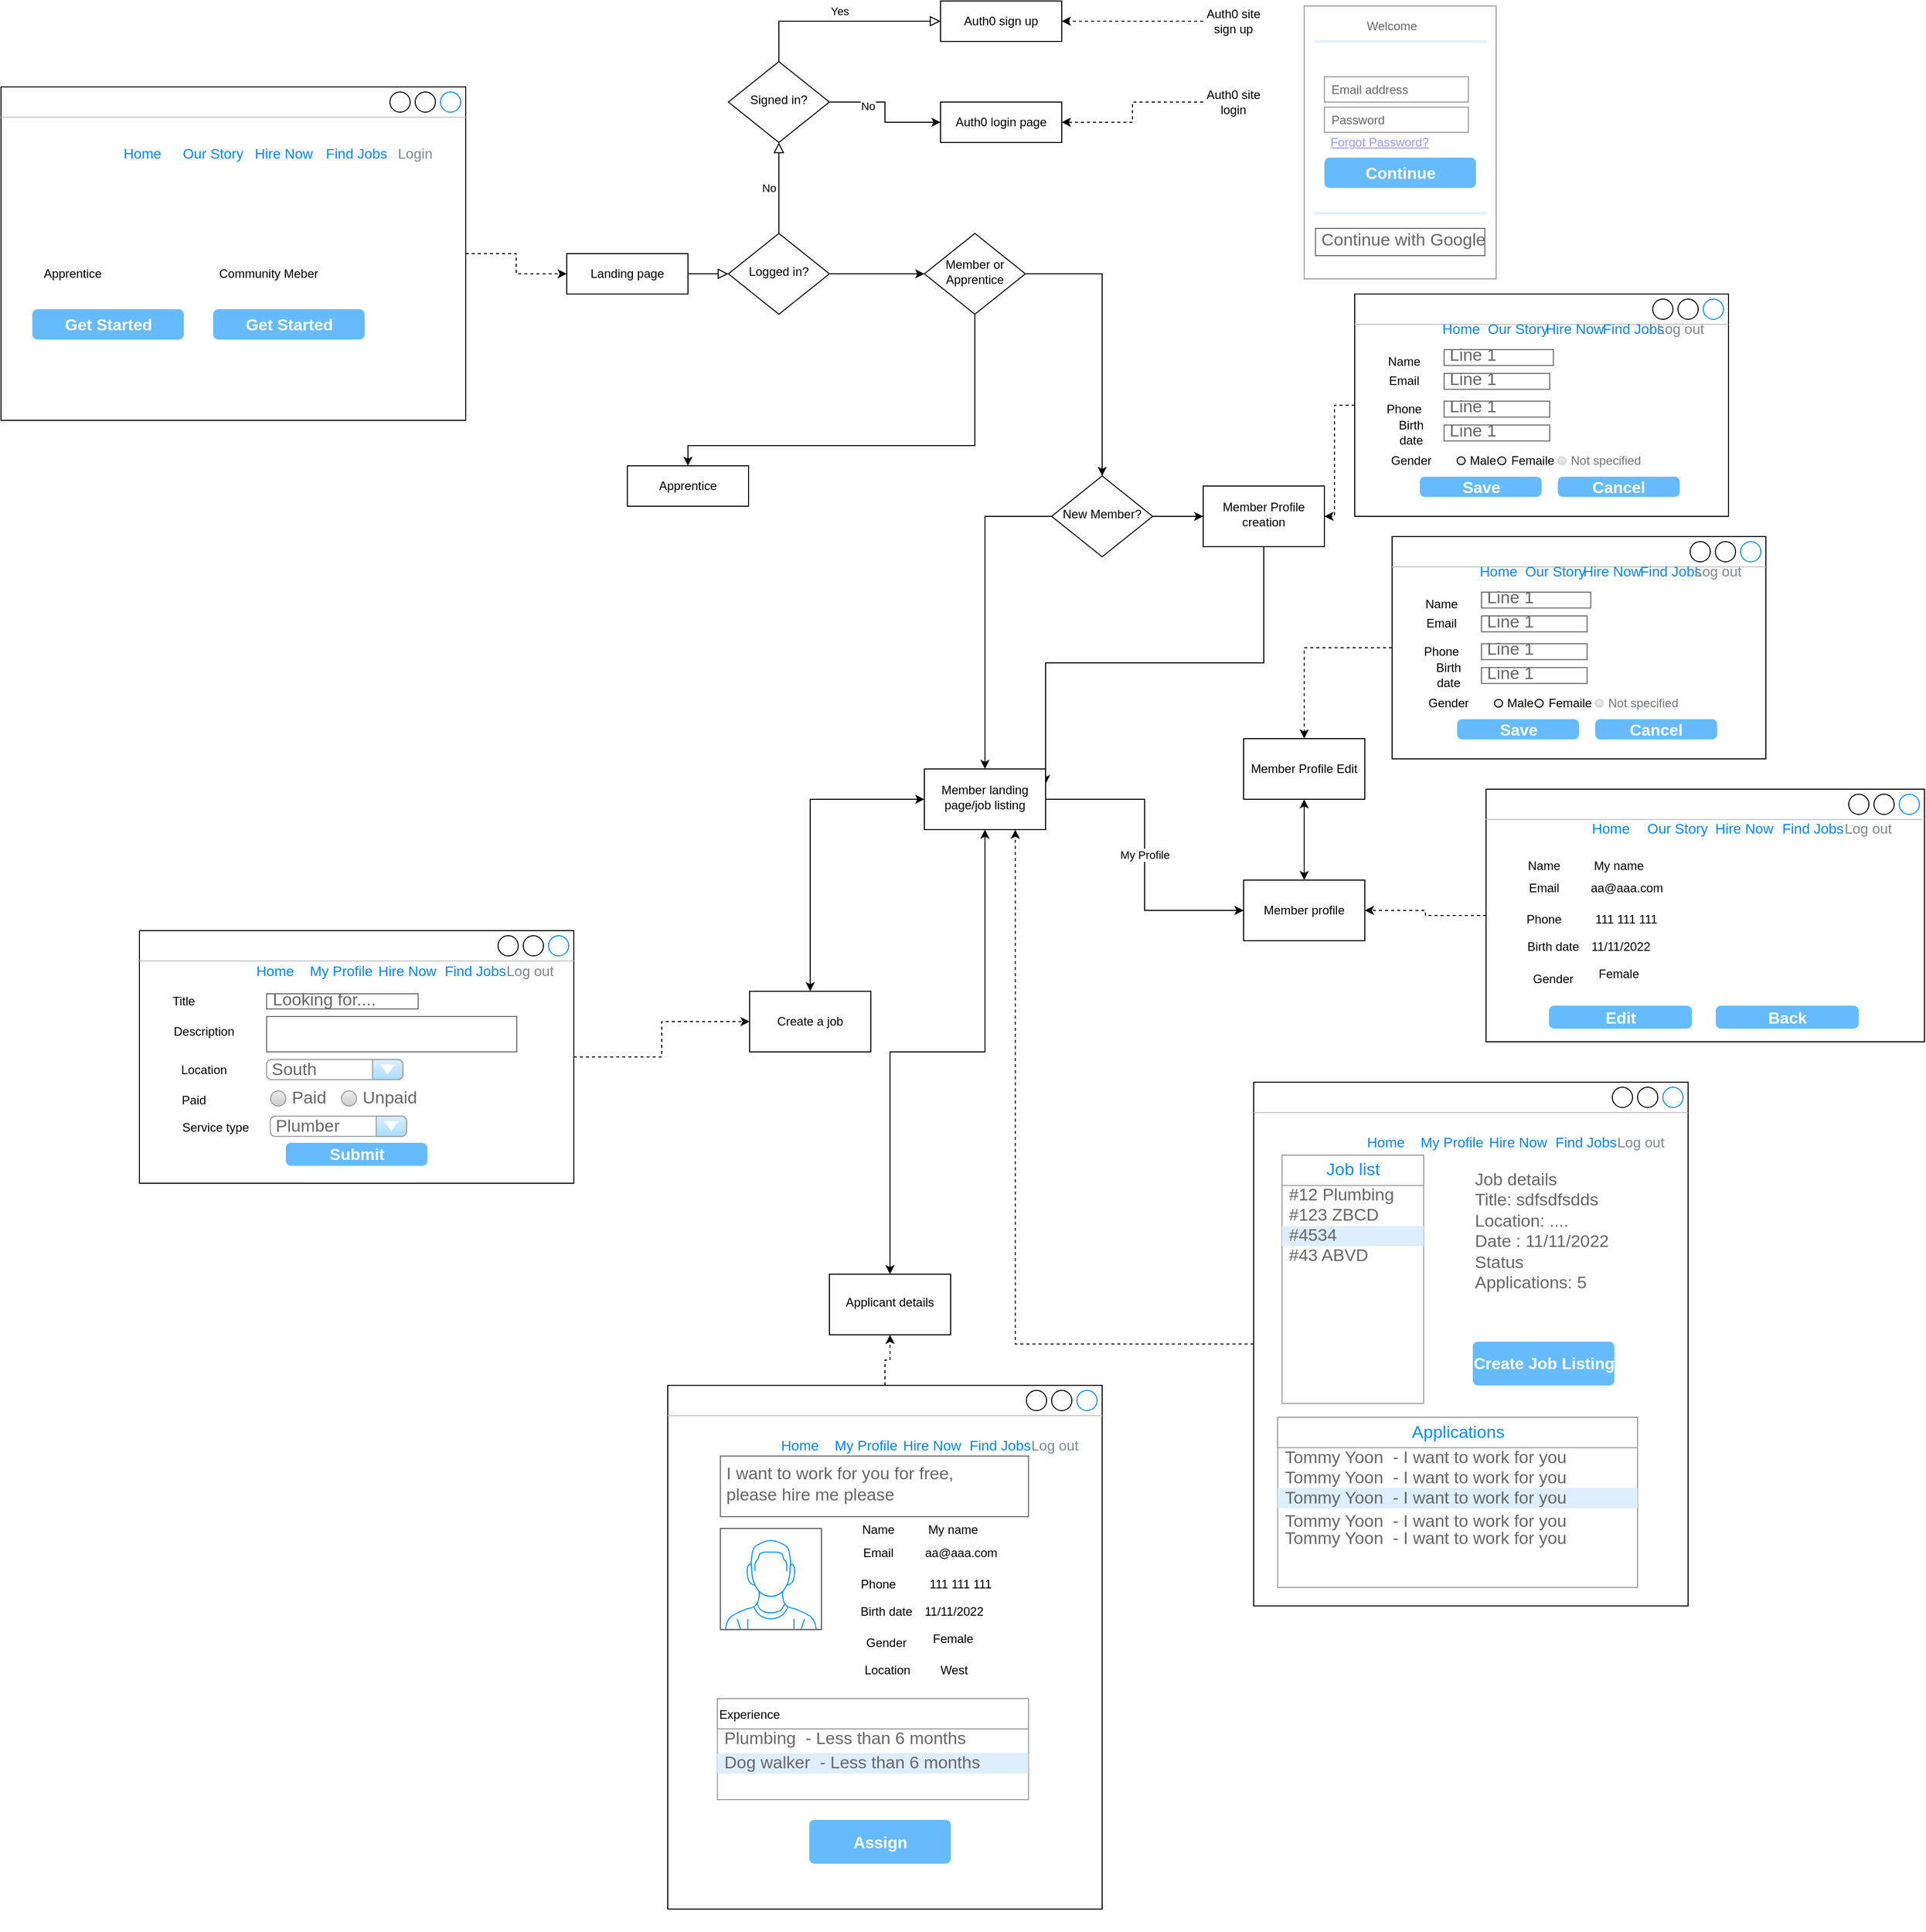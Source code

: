 <mxfile version="15.9.1" type="github">
  <diagram id="C5RBs43oDa-KdzZeNtuy" name="Page-1">
    <mxGraphModel dx="3711" dy="1524" grid="1" gridSize="10" guides="1" tooltips="1" connect="1" arrows="1" fold="1" page="1" pageScale="1" pageWidth="827" pageHeight="1169" math="0" shadow="0">
      <root>
        <mxCell id="WIyWlLk6GJQsqaUBKTNV-0" />
        <mxCell id="WIyWlLk6GJQsqaUBKTNV-1" parent="WIyWlLk6GJQsqaUBKTNV-0" />
        <mxCell id="WIyWlLk6GJQsqaUBKTNV-2" value="" style="rounded=0;html=1;jettySize=auto;orthogonalLoop=1;fontSize=11;endArrow=block;endFill=0;endSize=8;strokeWidth=1;shadow=0;labelBackgroundColor=none;edgeStyle=orthogonalEdgeStyle;" parent="WIyWlLk6GJQsqaUBKTNV-1" source="WIyWlLk6GJQsqaUBKTNV-3" target="WIyWlLk6GJQsqaUBKTNV-6" edge="1">
          <mxGeometry relative="1" as="geometry" />
        </mxCell>
        <mxCell id="WIyWlLk6GJQsqaUBKTNV-3" value="Landing page" style="rounded=0;whiteSpace=wrap;html=1;fontSize=12;glass=0;strokeWidth=1;shadow=0;" parent="WIyWlLk6GJQsqaUBKTNV-1" vertex="1">
          <mxGeometry x="10" y="260" width="120" height="40" as="geometry" />
        </mxCell>
        <mxCell id="WIyWlLk6GJQsqaUBKTNV-5" value="No" style="edgeStyle=orthogonalEdgeStyle;rounded=0;html=1;jettySize=auto;orthogonalLoop=1;fontSize=11;endArrow=block;endFill=0;endSize=8;strokeWidth=1;shadow=0;labelBackgroundColor=none;entryX=0.5;entryY=1;entryDx=0;entryDy=0;exitX=0.5;exitY=0;exitDx=0;exitDy=0;" parent="WIyWlLk6GJQsqaUBKTNV-1" source="WIyWlLk6GJQsqaUBKTNV-6" target="eFTnabdDzmHTs7a5SszN-0" edge="1">
          <mxGeometry y="10" relative="1" as="geometry">
            <mxPoint as="offset" />
          </mxGeometry>
        </mxCell>
        <mxCell id="eFTnabdDzmHTs7a5SszN-3" value="" style="edgeStyle=orthogonalEdgeStyle;rounded=0;orthogonalLoop=1;jettySize=auto;html=1;" edge="1" parent="WIyWlLk6GJQsqaUBKTNV-1" source="WIyWlLk6GJQsqaUBKTNV-6" target="eFTnabdDzmHTs7a5SszN-2">
          <mxGeometry relative="1" as="geometry" />
        </mxCell>
        <mxCell id="WIyWlLk6GJQsqaUBKTNV-6" value="Logged in?" style="rhombus;whiteSpace=wrap;html=1;shadow=0;fontFamily=Helvetica;fontSize=12;align=center;strokeWidth=1;spacing=6;spacingTop=-4;" parent="WIyWlLk6GJQsqaUBKTNV-1" vertex="1">
          <mxGeometry x="170" y="240" width="100" height="80" as="geometry" />
        </mxCell>
        <mxCell id="WIyWlLk6GJQsqaUBKTNV-7" value="Auth0 login page" style="rounded=0;whiteSpace=wrap;html=1;fontSize=12;glass=0;strokeWidth=1;shadow=0;" parent="WIyWlLk6GJQsqaUBKTNV-1" vertex="1">
          <mxGeometry x="380" y="110" width="120" height="40" as="geometry" />
        </mxCell>
        <mxCell id="WIyWlLk6GJQsqaUBKTNV-9" value="Yes" style="edgeStyle=orthogonalEdgeStyle;rounded=0;html=1;jettySize=auto;orthogonalLoop=1;fontSize=11;endArrow=block;endFill=0;endSize=8;strokeWidth=1;shadow=0;labelBackgroundColor=none;exitX=0.5;exitY=0;exitDx=0;exitDy=0;entryX=0;entryY=0.5;entryDx=0;entryDy=0;" parent="WIyWlLk6GJQsqaUBKTNV-1" source="eFTnabdDzmHTs7a5SszN-0" target="WIyWlLk6GJQsqaUBKTNV-12" edge="1">
          <mxGeometry y="10" relative="1" as="geometry">
            <mxPoint as="offset" />
            <mxPoint x="270" y="400" as="sourcePoint" />
          </mxGeometry>
        </mxCell>
        <mxCell id="WIyWlLk6GJQsqaUBKTNV-11" value="Apprentice" style="rounded=0;whiteSpace=wrap;html=1;fontSize=12;glass=0;strokeWidth=1;shadow=0;" parent="WIyWlLk6GJQsqaUBKTNV-1" vertex="1">
          <mxGeometry x="70" y="470" width="120" height="40" as="geometry" />
        </mxCell>
        <mxCell id="WIyWlLk6GJQsqaUBKTNV-12" value="Auth0 sign up" style="rounded=0;whiteSpace=wrap;html=1;fontSize=12;glass=0;strokeWidth=1;shadow=0;" parent="WIyWlLk6GJQsqaUBKTNV-1" vertex="1">
          <mxGeometry x="380" y="10" width="120" height="40" as="geometry" />
        </mxCell>
        <mxCell id="eFTnabdDzmHTs7a5SszN-1" value="" style="edgeStyle=orthogonalEdgeStyle;rounded=0;orthogonalLoop=1;jettySize=auto;html=1;" edge="1" parent="WIyWlLk6GJQsqaUBKTNV-1" source="eFTnabdDzmHTs7a5SszN-0" target="WIyWlLk6GJQsqaUBKTNV-7">
          <mxGeometry relative="1" as="geometry" />
        </mxCell>
        <mxCell id="eFTnabdDzmHTs7a5SszN-11" value="No" style="edgeLabel;html=1;align=center;verticalAlign=middle;resizable=0;points=[];" vertex="1" connectable="0" parent="eFTnabdDzmHTs7a5SszN-1">
          <mxGeometry x="-0.414" y="-4" relative="1" as="geometry">
            <mxPoint as="offset" />
          </mxGeometry>
        </mxCell>
        <mxCell id="eFTnabdDzmHTs7a5SszN-0" value="Signed in?" style="rhombus;whiteSpace=wrap;html=1;shadow=0;fontFamily=Helvetica;fontSize=12;align=center;strokeWidth=1;spacing=6;spacingTop=-4;" vertex="1" parent="WIyWlLk6GJQsqaUBKTNV-1">
          <mxGeometry x="170" y="70" width="100" height="80" as="geometry" />
        </mxCell>
        <mxCell id="eFTnabdDzmHTs7a5SszN-4" value="" style="edgeStyle=orthogonalEdgeStyle;rounded=0;orthogonalLoop=1;jettySize=auto;html=1;exitX=0.5;exitY=1;exitDx=0;exitDy=0;" edge="1" parent="WIyWlLk6GJQsqaUBKTNV-1" source="eFTnabdDzmHTs7a5SszN-2" target="WIyWlLk6GJQsqaUBKTNV-11">
          <mxGeometry relative="1" as="geometry">
            <Array as="points">
              <mxPoint x="414" y="450" />
              <mxPoint x="130" y="450" />
            </Array>
          </mxGeometry>
        </mxCell>
        <mxCell id="eFTnabdDzmHTs7a5SszN-8" value="" style="edgeStyle=orthogonalEdgeStyle;rounded=0;orthogonalLoop=1;jettySize=auto;html=1;entryX=0.5;entryY=0;entryDx=0;entryDy=0;" edge="1" parent="WIyWlLk6GJQsqaUBKTNV-1" source="eFTnabdDzmHTs7a5SszN-2" target="eFTnabdDzmHTs7a5SszN-56">
          <mxGeometry relative="1" as="geometry" />
        </mxCell>
        <mxCell id="eFTnabdDzmHTs7a5SszN-2" value="Member or Apprentice" style="rhombus;whiteSpace=wrap;html=1;shadow=0;fontFamily=Helvetica;fontSize=12;align=center;strokeWidth=1;spacing=6;spacingTop=-4;" vertex="1" parent="WIyWlLk6GJQsqaUBKTNV-1">
          <mxGeometry x="364" y="240" width="100" height="80" as="geometry" />
        </mxCell>
        <mxCell id="eFTnabdDzmHTs7a5SszN-105" style="edgeStyle=orthogonalEdgeStyle;rounded=0;orthogonalLoop=1;jettySize=auto;html=1;entryX=1;entryY=0.25;entryDx=0;entryDy=0;" edge="1" parent="WIyWlLk6GJQsqaUBKTNV-1" source="eFTnabdDzmHTs7a5SszN-7" target="eFTnabdDzmHTs7a5SszN-58">
          <mxGeometry relative="1" as="geometry">
            <Array as="points">
              <mxPoint x="700" y="665" />
            </Array>
          </mxGeometry>
        </mxCell>
        <mxCell id="eFTnabdDzmHTs7a5SszN-7" value="Member Profile creation" style="whiteSpace=wrap;html=1;shadow=0;strokeWidth=1;spacing=6;spacingTop=-4;" vertex="1" parent="WIyWlLk6GJQsqaUBKTNV-1">
          <mxGeometry x="640" y="490" width="120" height="60" as="geometry" />
        </mxCell>
        <mxCell id="eFTnabdDzmHTs7a5SszN-16" style="edgeStyle=orthogonalEdgeStyle;rounded=0;orthogonalLoop=1;jettySize=auto;html=1;entryX=1;entryY=0.5;entryDx=0;entryDy=0;dashed=1;" edge="1" parent="WIyWlLk6GJQsqaUBKTNV-1" source="eFTnabdDzmHTs7a5SszN-12" target="WIyWlLk6GJQsqaUBKTNV-12">
          <mxGeometry relative="1" as="geometry" />
        </mxCell>
        <mxCell id="eFTnabdDzmHTs7a5SszN-12" value="Auth0 site sign up" style="text;html=1;strokeColor=none;fillColor=none;align=center;verticalAlign=middle;whiteSpace=wrap;rounded=0;" vertex="1" parent="WIyWlLk6GJQsqaUBKTNV-1">
          <mxGeometry x="640" y="15" width="60" height="30" as="geometry" />
        </mxCell>
        <mxCell id="eFTnabdDzmHTs7a5SszN-15" style="edgeStyle=orthogonalEdgeStyle;rounded=0;orthogonalLoop=1;jettySize=auto;html=1;entryX=1;entryY=0.5;entryDx=0;entryDy=0;dashed=1;" edge="1" parent="WIyWlLk6GJQsqaUBKTNV-1" source="eFTnabdDzmHTs7a5SszN-13" target="WIyWlLk6GJQsqaUBKTNV-7">
          <mxGeometry relative="1" as="geometry" />
        </mxCell>
        <mxCell id="eFTnabdDzmHTs7a5SszN-13" value="Auth0 site login" style="text;html=1;strokeColor=none;fillColor=none;align=center;verticalAlign=middle;whiteSpace=wrap;rounded=0;" vertex="1" parent="WIyWlLk6GJQsqaUBKTNV-1">
          <mxGeometry x="640" y="95" width="60" height="30" as="geometry" />
        </mxCell>
        <mxCell id="eFTnabdDzmHTs7a5SszN-19" value="" style="strokeWidth=1;shadow=0;dashed=0;align=center;html=1;shape=mxgraph.mockup.forms.rrect;rSize=0;strokeColor=#999999;fillColor=#ffffff;rounded=0;" vertex="1" parent="WIyWlLk6GJQsqaUBKTNV-1">
          <mxGeometry x="740" y="15" width="190" height="270" as="geometry" />
        </mxCell>
        <mxCell id="eFTnabdDzmHTs7a5SszN-20" value="Welcome" style="strokeWidth=1;shadow=0;dashed=0;align=center;html=1;shape=mxgraph.mockup.forms.anchor;fontSize=12;fontColor=#666666;align=left;resizeWidth=1;spacingLeft=0;rounded=0;" vertex="1" parent="eFTnabdDzmHTs7a5SszN-19">
          <mxGeometry width="95" height="20" relative="1" as="geometry">
            <mxPoint x="60" y="10" as="offset" />
          </mxGeometry>
        </mxCell>
        <mxCell id="eFTnabdDzmHTs7a5SszN-21" value="" style="shape=line;strokeColor=#ddeeff;strokeWidth=2;html=1;resizeWidth=1;rounded=0;" vertex="1" parent="eFTnabdDzmHTs7a5SszN-19">
          <mxGeometry width="171" height="10" relative="1" as="geometry">
            <mxPoint x="10" y="30" as="offset" />
          </mxGeometry>
        </mxCell>
        <mxCell id="eFTnabdDzmHTs7a5SszN-23" value="Email address" style="strokeWidth=1;shadow=0;dashed=0;align=center;html=1;shape=mxgraph.mockup.forms.rrect;rSize=0;strokeColor=#999999;fontColor=#666666;align=left;spacingLeft=5;resizeWidth=1;rounded=0;" vertex="1" parent="eFTnabdDzmHTs7a5SszN-19">
          <mxGeometry width="142.5" height="25" relative="1" as="geometry">
            <mxPoint x="20" y="70" as="offset" />
          </mxGeometry>
        </mxCell>
        <mxCell id="eFTnabdDzmHTs7a5SszN-24" value="" style="strokeWidth=1;shadow=0;dashed=0;align=center;html=1;shape=mxgraph.mockup.forms.anchor;fontSize=12;fontColor=#666666;align=left;resizeWidth=1;spacingLeft=0;rounded=0;" vertex="1" parent="eFTnabdDzmHTs7a5SszN-19">
          <mxGeometry width="95" height="20" relative="1" as="geometry">
            <mxPoint x="10" y="95" as="offset" />
          </mxGeometry>
        </mxCell>
        <mxCell id="eFTnabdDzmHTs7a5SszN-25" value="Password" style="strokeWidth=1;shadow=0;dashed=0;align=center;html=1;shape=mxgraph.mockup.forms.rrect;rSize=0;strokeColor=#999999;fontColor=#666666;align=left;spacingLeft=5;resizeWidth=1;rounded=0;" vertex="1" parent="eFTnabdDzmHTs7a5SszN-19">
          <mxGeometry width="142.5" height="25" relative="1" as="geometry">
            <mxPoint x="20" y="100" as="offset" />
          </mxGeometry>
        </mxCell>
        <mxCell id="eFTnabdDzmHTs7a5SszN-26" value="Continue" style="strokeWidth=1;shadow=0;dashed=0;align=center;html=1;shape=mxgraph.mockup.forms.rrect;rSize=5;strokeColor=none;fontColor=#ffffff;fillColor=#66bbff;fontSize=16;fontStyle=1;rounded=0;" vertex="1" parent="eFTnabdDzmHTs7a5SszN-19">
          <mxGeometry y="1" width="150" height="30" relative="1" as="geometry">
            <mxPoint x="20" y="-120" as="offset" />
          </mxGeometry>
        </mxCell>
        <mxCell id="eFTnabdDzmHTs7a5SszN-27" value="Forgot Password?" style="strokeWidth=1;shadow=0;dashed=0;align=center;html=1;shape=mxgraph.mockup.forms.anchor;fontSize=12;fontColor=#9999ff;align=left;spacingLeft=0;fontStyle=4;resizeWidth=1;rounded=0;" vertex="1" parent="eFTnabdDzmHTs7a5SszN-19">
          <mxGeometry y="1" width="142.5" height="20" relative="1" as="geometry">
            <mxPoint x="24" y="-145" as="offset" />
          </mxGeometry>
        </mxCell>
        <mxCell id="eFTnabdDzmHTs7a5SszN-28" value="" style="shape=line;strokeColor=#ddeeff;strokeWidth=2;html=1;resizeWidth=1;rounded=0;" vertex="1" parent="eFTnabdDzmHTs7a5SszN-19">
          <mxGeometry y="1" width="171" height="10" relative="1" as="geometry">
            <mxPoint x="10" y="-70" as="offset" />
          </mxGeometry>
        </mxCell>
        <mxCell id="eFTnabdDzmHTs7a5SszN-31" value="Continue with Google" style="strokeWidth=1;shadow=0;dashed=0;align=center;html=1;shape=mxgraph.mockup.text.textBox;fontColor=#666666;align=left;fontSize=17;spacingLeft=4;spacingTop=-3;strokeColor=#666666;mainText=;rounded=0;" vertex="1" parent="eFTnabdDzmHTs7a5SszN-19">
          <mxGeometry x="11.176" y="220" width="167.647" height="27" as="geometry" />
        </mxCell>
        <mxCell id="eFTnabdDzmHTs7a5SszN-42" value="" style="group" vertex="1" connectable="0" parent="WIyWlLk6GJQsqaUBKTNV-1">
          <mxGeometry x="-550" y="95" width="460" height="330" as="geometry" />
        </mxCell>
        <mxCell id="eFTnabdDzmHTs7a5SszN-32" value="" style="strokeWidth=1;shadow=0;dashed=0;align=center;html=1;shape=mxgraph.mockup.containers.window;align=left;verticalAlign=top;spacingLeft=8;strokeColor2=#008cff;strokeColor3=#c4c4c4;fontColor=#666666;mainText=;fontSize=17;labelBackgroundColor=none;rounded=0;" vertex="1" parent="eFTnabdDzmHTs7a5SszN-42">
          <mxGeometry width="460" height="330" as="geometry" />
        </mxCell>
        <mxCell id="eFTnabdDzmHTs7a5SszN-33" value="Our Story" style="fillColor=none;strokeColor=none;fontSize=14;fontColor=#0085FC;rounded=0;" vertex="1" parent="eFTnabdDzmHTs7a5SszN-42">
          <mxGeometry x="170" y="50" width="80" height="30" as="geometry" />
        </mxCell>
        <mxCell id="eFTnabdDzmHTs7a5SszN-34" value="Hire Now" style="fillColor=none;strokeColor=none;fontSize=14;fontColor=#0085FC;rounded=0;" vertex="1" parent="eFTnabdDzmHTs7a5SszN-42">
          <mxGeometry x="250" y="50" width="60" height="30" as="geometry" />
        </mxCell>
        <mxCell id="eFTnabdDzmHTs7a5SszN-35" value="Find Jobs" style="fillColor=none;strokeColor=none;fontSize=14;fontColor=#0085FC;rounded=0;" vertex="1" parent="eFTnabdDzmHTs7a5SszN-42">
          <mxGeometry x="322" y="50" width="60" height="30" as="geometry" />
        </mxCell>
        <mxCell id="eFTnabdDzmHTs7a5SszN-36" value="Login" style="fillColor=none;strokeColor=none;fontSize=14;fontColor=#7D868C;rounded=0;" vertex="1" parent="eFTnabdDzmHTs7a5SszN-42">
          <mxGeometry x="370" y="50" width="80" height="30" as="geometry" />
        </mxCell>
        <mxCell id="eFTnabdDzmHTs7a5SszN-37" value="Home" style="fillColor=none;strokeColor=none;fontSize=14;fontColor=#0085FC;rounded=0;" vertex="1" parent="eFTnabdDzmHTs7a5SszN-42">
          <mxGeometry x="100" y="50" width="80" height="30" as="geometry" />
        </mxCell>
        <mxCell id="eFTnabdDzmHTs7a5SszN-38" value="Get Started" style="strokeWidth=1;shadow=0;dashed=0;align=center;html=1;shape=mxgraph.mockup.forms.rrect;rSize=5;strokeColor=none;fontColor=#ffffff;fillColor=#66bbff;fontSize=16;fontStyle=1;rounded=0;" vertex="1" parent="eFTnabdDzmHTs7a5SszN-42">
          <mxGeometry x="31" y="220" width="150" height="30" as="geometry" />
        </mxCell>
        <mxCell id="eFTnabdDzmHTs7a5SszN-39" value="Get Started" style="strokeWidth=1;shadow=0;dashed=0;align=center;html=1;shape=mxgraph.mockup.forms.rrect;rSize=5;strokeColor=none;fontColor=#ffffff;fillColor=#66bbff;fontSize=16;fontStyle=1;rounded=0;" vertex="1" parent="eFTnabdDzmHTs7a5SszN-42">
          <mxGeometry x="210" y="220" width="150" height="30" as="geometry" />
        </mxCell>
        <mxCell id="eFTnabdDzmHTs7a5SszN-40" value="Apprentice" style="text;html=1;strokeColor=none;fillColor=none;align=center;verticalAlign=middle;whiteSpace=wrap;rounded=0;" vertex="1" parent="eFTnabdDzmHTs7a5SszN-42">
          <mxGeometry x="41" y="170" width="60" height="30" as="geometry" />
        </mxCell>
        <mxCell id="eFTnabdDzmHTs7a5SszN-41" value="Community Meber" style="text;html=1;strokeColor=none;fillColor=none;align=center;verticalAlign=middle;whiteSpace=wrap;rounded=0;" vertex="1" parent="eFTnabdDzmHTs7a5SszN-42">
          <mxGeometry x="210" y="170" width="110" height="30" as="geometry" />
        </mxCell>
        <mxCell id="eFTnabdDzmHTs7a5SszN-43" style="edgeStyle=orthogonalEdgeStyle;rounded=0;orthogonalLoop=1;jettySize=auto;html=1;entryX=0;entryY=0.5;entryDx=0;entryDy=0;dashed=1;" edge="1" parent="WIyWlLk6GJQsqaUBKTNV-1" source="eFTnabdDzmHTs7a5SszN-32" target="WIyWlLk6GJQsqaUBKTNV-3">
          <mxGeometry relative="1" as="geometry" />
        </mxCell>
        <mxCell id="eFTnabdDzmHTs7a5SszN-57" value="" style="edgeStyle=orthogonalEdgeStyle;rounded=0;orthogonalLoop=1;jettySize=auto;html=1;" edge="1" parent="WIyWlLk6GJQsqaUBKTNV-1" source="eFTnabdDzmHTs7a5SszN-56" target="eFTnabdDzmHTs7a5SszN-7">
          <mxGeometry relative="1" as="geometry" />
        </mxCell>
        <mxCell id="eFTnabdDzmHTs7a5SszN-59" value="" style="edgeStyle=orthogonalEdgeStyle;rounded=0;orthogonalLoop=1;jettySize=auto;html=1;" edge="1" parent="WIyWlLk6GJQsqaUBKTNV-1" source="eFTnabdDzmHTs7a5SszN-56" target="eFTnabdDzmHTs7a5SszN-58">
          <mxGeometry relative="1" as="geometry" />
        </mxCell>
        <mxCell id="eFTnabdDzmHTs7a5SszN-56" value="New Member?" style="rhombus;whiteSpace=wrap;html=1;shadow=0;fontFamily=Helvetica;fontSize=12;align=center;strokeWidth=1;spacing=6;spacingTop=-4;" vertex="1" parent="WIyWlLk6GJQsqaUBKTNV-1">
          <mxGeometry x="490" y="480" width="100" height="80" as="geometry" />
        </mxCell>
        <mxCell id="eFTnabdDzmHTs7a5SszN-121" value="My Profile" style="edgeStyle=orthogonalEdgeStyle;rounded=0;orthogonalLoop=1;jettySize=auto;html=1;entryX=0;entryY=0.5;entryDx=0;entryDy=0;" edge="1" parent="WIyWlLk6GJQsqaUBKTNV-1" source="eFTnabdDzmHTs7a5SszN-58" target="eFTnabdDzmHTs7a5SszN-120">
          <mxGeometry relative="1" as="geometry" />
        </mxCell>
        <mxCell id="eFTnabdDzmHTs7a5SszN-180" style="edgeStyle=orthogonalEdgeStyle;rounded=0;orthogonalLoop=1;jettySize=auto;html=1;startArrow=classic;startFill=1;entryX=0.5;entryY=0;entryDx=0;entryDy=0;" edge="1" parent="WIyWlLk6GJQsqaUBKTNV-1" source="eFTnabdDzmHTs7a5SszN-58" target="eFTnabdDzmHTs7a5SszN-181">
          <mxGeometry relative="1" as="geometry">
            <mxPoint x="400.0" y="1080" as="targetPoint" />
          </mxGeometry>
        </mxCell>
        <mxCell id="eFTnabdDzmHTs7a5SszN-229" value="" style="edgeStyle=orthogonalEdgeStyle;rounded=0;orthogonalLoop=1;jettySize=auto;html=1;startArrow=classic;startFill=1;" edge="1" parent="WIyWlLk6GJQsqaUBKTNV-1" source="eFTnabdDzmHTs7a5SszN-58" target="eFTnabdDzmHTs7a5SszN-228">
          <mxGeometry relative="1" as="geometry" />
        </mxCell>
        <mxCell id="eFTnabdDzmHTs7a5SszN-58" value="Member landing page/job listing" style="whiteSpace=wrap;html=1;shadow=0;strokeWidth=1;spacing=6;spacingTop=-4;" vertex="1" parent="WIyWlLk6GJQsqaUBKTNV-1">
          <mxGeometry x="364" y="770" width="120" height="60" as="geometry" />
        </mxCell>
        <mxCell id="eFTnabdDzmHTs7a5SszN-67" value="" style="group" vertex="1" connectable="0" parent="WIyWlLk6GJQsqaUBKTNV-1">
          <mxGeometry x="690" y="1080" width="430" height="540" as="geometry" />
        </mxCell>
        <mxCell id="eFTnabdDzmHTs7a5SszN-46" value="" style="strokeWidth=1;shadow=0;dashed=0;align=center;html=1;shape=mxgraph.mockup.containers.window;align=left;verticalAlign=top;spacingLeft=8;strokeColor2=#008cff;strokeColor3=#c4c4c4;fontColor=#666666;mainText=;fontSize=17;labelBackgroundColor=none;rounded=0;" vertex="1" parent="eFTnabdDzmHTs7a5SszN-67">
          <mxGeometry width="430" height="518.324" as="geometry" />
        </mxCell>
        <mxCell id="eFTnabdDzmHTs7a5SszN-47" value="My Profile" style="fillColor=none;strokeColor=none;fontSize=14;fontColor=#0085FC;rounded=0;" vertex="1" parent="eFTnabdDzmHTs7a5SszN-67">
          <mxGeometry x="158.913" y="36.682" width="74.783" height="43.351" as="geometry" />
        </mxCell>
        <mxCell id="eFTnabdDzmHTs7a5SszN-48" value="Hire Now" style="fillColor=none;strokeColor=none;fontSize=14;fontColor=#0085FC;rounded=0;" vertex="1" parent="eFTnabdDzmHTs7a5SszN-67">
          <mxGeometry x="233.696" y="36.682" width="56.087" height="43.351" as="geometry" />
        </mxCell>
        <mxCell id="eFTnabdDzmHTs7a5SszN-49" value="Find Jobs" style="fillColor=none;strokeColor=none;fontSize=14;fontColor=#0085FC;rounded=0;" vertex="1" parent="eFTnabdDzmHTs7a5SszN-67">
          <mxGeometry x="301" y="36.682" width="56.087" height="43.351" as="geometry" />
        </mxCell>
        <mxCell id="eFTnabdDzmHTs7a5SszN-50" value="Log out" style="fillColor=none;strokeColor=none;fontSize=14;fontColor=#7D868C;rounded=0;" vertex="1" parent="eFTnabdDzmHTs7a5SszN-67">
          <mxGeometry x="345.87" y="36.682" width="74.783" height="43.351" as="geometry" />
        </mxCell>
        <mxCell id="eFTnabdDzmHTs7a5SszN-51" value="Home" style="fillColor=none;strokeColor=none;fontSize=14;fontColor=#0085FC;rounded=0;" vertex="1" parent="eFTnabdDzmHTs7a5SszN-67">
          <mxGeometry x="93.478" y="36.682" width="74.783" height="43.351" as="geometry" />
        </mxCell>
        <mxCell id="eFTnabdDzmHTs7a5SszN-53" value="Create Job Listing" style="strokeWidth=1;shadow=0;dashed=0;align=center;html=1;shape=mxgraph.mockup.forms.rrect;rSize=5;strokeColor=none;fontColor=#ffffff;fillColor=#66bbff;fontSize=16;fontStyle=1;rounded=0;" vertex="1" parent="eFTnabdDzmHTs7a5SszN-67">
          <mxGeometry x="216.873" y="256.764" width="140.217" height="43.351" as="geometry" />
        </mxCell>
        <mxCell id="eFTnabdDzmHTs7a5SszN-60" value="" style="strokeWidth=1;shadow=0;dashed=0;align=center;html=1;shape=mxgraph.mockup.forms.rrect;rSize=0;strokeColor=#999999;fillColor=#ffffff;rounded=0;" vertex="1" parent="eFTnabdDzmHTs7a5SszN-67">
          <mxGeometry x="28.041" y="72.252" width="140.217" height="245.654" as="geometry" />
        </mxCell>
        <mxCell id="eFTnabdDzmHTs7a5SszN-61" value="Job list" style="strokeWidth=1;shadow=0;dashed=0;align=center;html=1;shape=mxgraph.mockup.forms.rrect;rSize=0;strokeColor=#999999;fontColor=#008cff;fontSize=17;fillColor=#ffffff;resizeWidth=1;rounded=0;" vertex="1" parent="eFTnabdDzmHTs7a5SszN-60">
          <mxGeometry width="140.217" height="30" relative="1" as="geometry" />
        </mxCell>
        <mxCell id="eFTnabdDzmHTs7a5SszN-62" value="#12 Plumbing" style="strokeWidth=1;shadow=0;dashed=0;align=center;html=1;shape=mxgraph.mockup.forms.anchor;fontSize=17;fontColor=#666666;align=left;spacingLeft=5;resizeWidth=1;rounded=0;" vertex="1" parent="eFTnabdDzmHTs7a5SszN-60">
          <mxGeometry width="140.217" height="20" relative="1" as="geometry">
            <mxPoint y="30" as="offset" />
          </mxGeometry>
        </mxCell>
        <mxCell id="eFTnabdDzmHTs7a5SszN-63" value="#123 ZBCD" style="strokeWidth=1;shadow=0;dashed=0;align=center;html=1;shape=mxgraph.mockup.forms.anchor;fontSize=17;fontColor=#666666;align=left;spacingLeft=5;resizeWidth=1;rounded=0;" vertex="1" parent="eFTnabdDzmHTs7a5SszN-60">
          <mxGeometry width="140.217" height="20" relative="1" as="geometry">
            <mxPoint y="50" as="offset" />
          </mxGeometry>
        </mxCell>
        <mxCell id="eFTnabdDzmHTs7a5SszN-64" value="#4534&amp;nbsp;" style="strokeWidth=1;shadow=0;dashed=0;align=center;html=1;shape=mxgraph.mockup.forms.rrect;rSize=0;fontSize=17;fontColor=#666666;align=left;spacingLeft=5;fillColor=#ddeeff;strokeColor=none;resizeWidth=1;rounded=0;" vertex="1" parent="eFTnabdDzmHTs7a5SszN-60">
          <mxGeometry width="140.217" height="20" relative="1" as="geometry">
            <mxPoint y="70" as="offset" />
          </mxGeometry>
        </mxCell>
        <mxCell id="eFTnabdDzmHTs7a5SszN-65" value="#43 ABVD" style="strokeWidth=1;shadow=0;dashed=0;align=center;html=1;shape=mxgraph.mockup.forms.anchor;fontSize=17;fontColor=#666666;align=left;spacingLeft=5;resizeWidth=1;rounded=0;" vertex="1" parent="eFTnabdDzmHTs7a5SszN-60">
          <mxGeometry width="140.217" height="20" relative="1" as="geometry">
            <mxPoint y="90" as="offset" />
          </mxGeometry>
        </mxCell>
        <mxCell id="eFTnabdDzmHTs7a5SszN-66" value="Job details&lt;br&gt;Title: sdfsdfsdds&lt;br&gt;Location: ....&lt;br&gt;Date : 11/11/2022&lt;br&gt;Status&lt;br&gt;Applications: 5&amp;nbsp;" style="strokeWidth=1;shadow=0;dashed=0;align=center;html=1;shape=mxgraph.mockup.text.bulletedList;textColor=#666666;mainText=,,,,;textSize=17;bulletStyle=none;strokeColor=none;fillColor=none;align=left;verticalAlign=top;fontSize=17;fontColor=#666666;rounded=0;" vertex="1" parent="eFTnabdDzmHTs7a5SszN-67">
          <mxGeometry x="216.866" y="80.039" width="140.217" height="158.953" as="geometry" />
        </mxCell>
        <mxCell id="eFTnabdDzmHTs7a5SszN-220" value="" style="strokeWidth=1;shadow=0;dashed=0;align=center;html=1;shape=mxgraph.mockup.forms.rrect;rSize=0;strokeColor=#999999;fillColor=#ffffff;rounded=0;" vertex="1" parent="eFTnabdDzmHTs7a5SszN-67">
          <mxGeometry x="23.78" y="331.73" width="356.22" height="168.27" as="geometry" />
        </mxCell>
        <mxCell id="eFTnabdDzmHTs7a5SszN-221" value="Applications" style="strokeWidth=1;shadow=0;dashed=0;align=center;html=1;shape=mxgraph.mockup.forms.rrect;rSize=0;strokeColor=#999999;fontColor=#008cff;fontSize=17;fillColor=#ffffff;resizeWidth=1;rounded=0;" vertex="1" parent="eFTnabdDzmHTs7a5SszN-220">
          <mxGeometry width="356.22" height="30" relative="1" as="geometry" />
        </mxCell>
        <mxCell id="eFTnabdDzmHTs7a5SszN-222" value="Tommy Yoon&amp;nbsp; - I want to work for you" style="strokeWidth=1;shadow=0;dashed=0;align=center;html=1;shape=mxgraph.mockup.forms.anchor;fontSize=17;fontColor=#666666;align=left;spacingLeft=5;resizeWidth=1;rounded=0;" vertex="1" parent="eFTnabdDzmHTs7a5SszN-220">
          <mxGeometry width="356.22" height="20" relative="1" as="geometry">
            <mxPoint y="30" as="offset" />
          </mxGeometry>
        </mxCell>
        <mxCell id="eFTnabdDzmHTs7a5SszN-223" value="Tommy Yoon&amp;nbsp; - I want to work for you" style="strokeWidth=1;shadow=0;dashed=0;align=center;html=1;shape=mxgraph.mockup.forms.anchor;fontSize=17;fontColor=#666666;align=left;spacingLeft=5;resizeWidth=1;rounded=0;" vertex="1" parent="eFTnabdDzmHTs7a5SszN-220">
          <mxGeometry width="356.22" height="20" relative="1" as="geometry">
            <mxPoint y="50" as="offset" />
          </mxGeometry>
        </mxCell>
        <mxCell id="eFTnabdDzmHTs7a5SszN-224" value="Tommy Yoon&amp;nbsp; - I want to work for you" style="strokeWidth=1;shadow=0;dashed=0;align=center;html=1;shape=mxgraph.mockup.forms.rrect;rSize=0;fontSize=17;fontColor=#666666;align=left;spacingLeft=5;fillColor=#ddeeff;strokeColor=none;resizeWidth=1;rounded=0;" vertex="1" parent="eFTnabdDzmHTs7a5SszN-220">
          <mxGeometry width="356.22" height="20" relative="1" as="geometry">
            <mxPoint y="70" as="offset" />
          </mxGeometry>
        </mxCell>
        <mxCell id="eFTnabdDzmHTs7a5SszN-225" value="Tommy Yoon&amp;nbsp; - I want to work for you" style="strokeWidth=1;shadow=0;dashed=0;align=center;html=1;shape=mxgraph.mockup.forms.anchor;fontSize=17;fontColor=#666666;align=left;spacingLeft=5;resizeWidth=1;rounded=0;" vertex="1" parent="eFTnabdDzmHTs7a5SszN-220">
          <mxGeometry width="356.22" height="20" relative="1" as="geometry">
            <mxPoint y="110" as="offset" />
          </mxGeometry>
        </mxCell>
        <mxCell id="eFTnabdDzmHTs7a5SszN-226" value="Tommy Yoon&amp;nbsp; - I want to work for you" style="strokeWidth=1;shadow=0;dashed=0;align=center;html=1;shape=mxgraph.mockup.forms.anchor;fontSize=17;fontColor=#666666;align=left;spacingLeft=5;resizeWidth=1;rounded=0;" vertex="1" parent="eFTnabdDzmHTs7a5SszN-220">
          <mxGeometry x="-1.994e-13" y="94.654" width="356.22" height="16.751" as="geometry" />
        </mxCell>
        <mxCell id="eFTnabdDzmHTs7a5SszN-83" style="edgeStyle=orthogonalEdgeStyle;rounded=0;orthogonalLoop=1;jettySize=auto;html=1;entryX=0.75;entryY=1;entryDx=0;entryDy=0;dashed=1;" edge="1" parent="WIyWlLk6GJQsqaUBKTNV-1" source="eFTnabdDzmHTs7a5SszN-46" target="eFTnabdDzmHTs7a5SszN-58">
          <mxGeometry relative="1" as="geometry" />
        </mxCell>
        <mxCell id="eFTnabdDzmHTs7a5SszN-118" style="edgeStyle=orthogonalEdgeStyle;rounded=0;orthogonalLoop=1;jettySize=auto;html=1;entryX=1;entryY=0.5;entryDx=0;entryDy=0;dashed=1;" edge="1" parent="WIyWlLk6GJQsqaUBKTNV-1" source="eFTnabdDzmHTs7a5SszN-85" target="eFTnabdDzmHTs7a5SszN-7">
          <mxGeometry relative="1" as="geometry" />
        </mxCell>
        <mxCell id="eFTnabdDzmHTs7a5SszN-154" value="" style="edgeStyle=orthogonalEdgeStyle;rounded=0;orthogonalLoop=1;jettySize=auto;html=1;startArrow=classic;startFill=1;" edge="1" parent="WIyWlLk6GJQsqaUBKTNV-1" source="eFTnabdDzmHTs7a5SszN-120" target="eFTnabdDzmHTs7a5SszN-153">
          <mxGeometry relative="1" as="geometry" />
        </mxCell>
        <mxCell id="eFTnabdDzmHTs7a5SszN-120" value="Member profile" style="rounded=0;whiteSpace=wrap;html=1;" vertex="1" parent="WIyWlLk6GJQsqaUBKTNV-1">
          <mxGeometry x="680" y="880" width="120" height="60" as="geometry" />
        </mxCell>
        <mxCell id="eFTnabdDzmHTs7a5SszN-149" style="edgeStyle=orthogonalEdgeStyle;rounded=0;orthogonalLoop=1;jettySize=auto;html=1;entryX=1;entryY=0.5;entryDx=0;entryDy=0;dashed=1;" edge="1" parent="WIyWlLk6GJQsqaUBKTNV-1" source="eFTnabdDzmHTs7a5SszN-122" target="eFTnabdDzmHTs7a5SszN-120">
          <mxGeometry relative="1" as="geometry" />
        </mxCell>
        <mxCell id="eFTnabdDzmHTs7a5SszN-153" value="Member Profile Edit" style="whiteSpace=wrap;html=1;rounded=0;" vertex="1" parent="WIyWlLk6GJQsqaUBKTNV-1">
          <mxGeometry x="680" y="740" width="120" height="60" as="geometry" />
        </mxCell>
        <mxCell id="eFTnabdDzmHTs7a5SszN-175" value="" style="group" vertex="1" connectable="0" parent="WIyWlLk6GJQsqaUBKTNV-1">
          <mxGeometry x="827" y="540" width="370" height="220" as="geometry" />
        </mxCell>
        <mxCell id="eFTnabdDzmHTs7a5SszN-155" value="" style="strokeWidth=1;shadow=0;dashed=0;align=center;html=1;shape=mxgraph.mockup.containers.window;align=left;verticalAlign=top;spacingLeft=8;strokeColor2=#008cff;strokeColor3=#c4c4c4;fontColor=#666666;mainText=;fontSize=17;labelBackgroundColor=none;rounded=0;" vertex="1" parent="eFTnabdDzmHTs7a5SszN-175">
          <mxGeometry width="370.0" height="220" as="geometry" />
        </mxCell>
        <mxCell id="eFTnabdDzmHTs7a5SszN-156" value="Our Story" style="fillColor=none;strokeColor=none;fontSize=14;fontColor=#0085FC;rounded=0;" vertex="1" parent="eFTnabdDzmHTs7a5SszN-175">
          <mxGeometry x="129.5" y="23.575" width="64.348" height="20" as="geometry" />
        </mxCell>
        <mxCell id="eFTnabdDzmHTs7a5SszN-157" value="Hire Now" style="fillColor=none;strokeColor=none;fontSize=14;fontColor=#0085FC;rounded=0;" vertex="1" parent="eFTnabdDzmHTs7a5SszN-175">
          <mxGeometry x="193.848" y="23.575" width="48.261" height="20" as="geometry" />
        </mxCell>
        <mxCell id="eFTnabdDzmHTs7a5SszN-158" value="Find Jobs" style="fillColor=none;strokeColor=none;fontSize=14;fontColor=#0085FC;rounded=0;" vertex="1" parent="eFTnabdDzmHTs7a5SszN-175">
          <mxGeometry x="251.761" y="23.575" width="48.261" height="20" as="geometry" />
        </mxCell>
        <mxCell id="eFTnabdDzmHTs7a5SszN-159" value="Log out" style="fillColor=none;strokeColor=none;fontSize=14;fontColor=#7D868C;rounded=0;" vertex="1" parent="eFTnabdDzmHTs7a5SszN-175">
          <mxGeometry x="290.37" y="23.575" width="64.348" height="20" as="geometry" />
        </mxCell>
        <mxCell id="eFTnabdDzmHTs7a5SszN-160" value="Home" style="fillColor=none;strokeColor=none;fontSize=14;fontColor=#0085FC;rounded=0;" vertex="1" parent="eFTnabdDzmHTs7a5SszN-175">
          <mxGeometry x="73.196" y="23.575" width="64.348" height="20" as="geometry" />
        </mxCell>
        <mxCell id="eFTnabdDzmHTs7a5SszN-161" value="Save" style="strokeWidth=1;shadow=0;dashed=0;align=center;html=1;shape=mxgraph.mockup.forms.rrect;rSize=5;strokeColor=none;fontColor=#ffffff;fillColor=#66bbff;fontSize=16;fontStyle=1;rounded=0;" vertex="1" parent="eFTnabdDzmHTs7a5SszN-175">
          <mxGeometry x="64.348" y="180.711" width="120.652" height="20" as="geometry" />
        </mxCell>
        <mxCell id="eFTnabdDzmHTs7a5SszN-162" value="Line 1" style="strokeWidth=1;shadow=0;dashed=0;align=center;html=1;shape=mxgraph.mockup.text.textBox;fontColor=#666666;align=left;fontSize=17;spacingLeft=4;spacingTop=-3;strokeColor=#666666;mainText=;rounded=0;" vertex="1" parent="eFTnabdDzmHTs7a5SszN-175">
          <mxGeometry x="88.478" y="55" width="108.185" height="15.714" as="geometry" />
        </mxCell>
        <mxCell id="eFTnabdDzmHTs7a5SszN-163" value="Name" style="text;html=1;strokeColor=none;fillColor=none;align=center;verticalAlign=middle;whiteSpace=wrap;rounded=0;" vertex="1" parent="eFTnabdDzmHTs7a5SszN-175">
          <mxGeometry x="24.935" y="55" width="48.261" height="23.571" as="geometry" />
        </mxCell>
        <mxCell id="eFTnabdDzmHTs7a5SszN-164" value="Line 1" style="strokeWidth=1;shadow=0;dashed=0;align=center;html=1;shape=mxgraph.mockup.text.textBox;fontColor=#666666;align=left;fontSize=17;spacingLeft=4;spacingTop=-3;strokeColor=#666666;mainText=;rounded=0;" vertex="1" parent="eFTnabdDzmHTs7a5SszN-175">
          <mxGeometry x="88.478" y="78.571" width="104.565" height="15.714" as="geometry" />
        </mxCell>
        <mxCell id="eFTnabdDzmHTs7a5SszN-165" value="Phone" style="text;html=1;strokeColor=none;fillColor=none;align=center;verticalAlign=middle;whiteSpace=wrap;rounded=0;" vertex="1" parent="eFTnabdDzmHTs7a5SszN-175">
          <mxGeometry x="24.935" y="102.143" width="48.261" height="23.571" as="geometry" />
        </mxCell>
        <mxCell id="eFTnabdDzmHTs7a5SszN-166" value="Email&lt;br&gt;" style="text;html=1;strokeColor=none;fillColor=none;align=center;verticalAlign=middle;whiteSpace=wrap;rounded=0;" vertex="1" parent="eFTnabdDzmHTs7a5SszN-175">
          <mxGeometry x="24.935" y="74.643" width="48.261" height="23.571" as="geometry" />
        </mxCell>
        <mxCell id="eFTnabdDzmHTs7a5SszN-167" value="Birth date" style="text;html=1;strokeColor=none;fillColor=none;align=center;verticalAlign=middle;whiteSpace=wrap;rounded=0;" vertex="1" parent="eFTnabdDzmHTs7a5SszN-175">
          <mxGeometry x="32.174" y="125.714" width="48.261" height="23.571" as="geometry" />
        </mxCell>
        <mxCell id="eFTnabdDzmHTs7a5SszN-168" value="Gender" style="text;html=1;strokeColor=none;fillColor=none;align=center;verticalAlign=middle;whiteSpace=wrap;rounded=0;" vertex="1" parent="eFTnabdDzmHTs7a5SszN-175">
          <mxGeometry x="32.174" y="153.214" width="48.261" height="23.571" as="geometry" />
        </mxCell>
        <mxCell id="eFTnabdDzmHTs7a5SszN-169" value="Line 1" style="strokeWidth=1;shadow=0;dashed=0;align=center;html=1;shape=mxgraph.mockup.text.textBox;fontColor=#666666;align=left;fontSize=17;spacingLeft=4;spacingTop=-3;strokeColor=#666666;mainText=;rounded=0;" vertex="1" parent="eFTnabdDzmHTs7a5SszN-175">
          <mxGeometry x="88.478" y="106.071" width="104.565" height="15.714" as="geometry" />
        </mxCell>
        <mxCell id="eFTnabdDzmHTs7a5SszN-170" value="Line 1" style="strokeWidth=1;shadow=0;dashed=0;align=center;html=1;shape=mxgraph.mockup.text.textBox;fontColor=#666666;align=left;fontSize=17;spacingLeft=4;spacingTop=-3;strokeColor=#666666;mainText=;rounded=0;" vertex="1" parent="eFTnabdDzmHTs7a5SszN-175">
          <mxGeometry x="88.478" y="129.643" width="104.565" height="15.714" as="geometry" />
        </mxCell>
        <mxCell id="eFTnabdDzmHTs7a5SszN-171" value="Male&lt;span style=&quot;white-space: pre&quot;&gt;	&lt;/span&gt;" style="html=1;shadow=0;dashed=0;shape=mxgraph.bootstrap.radioButton2;labelPosition=right;verticalLabelPosition=middle;align=left;verticalAlign=middle;gradientColor=#DEDEDE;fillColor=#EDEDED;checked=0;spacing=5;checkedFill=#0085FC;checkedStroke=#ffffff;rounded=0;" vertex="1" parent="eFTnabdDzmHTs7a5SszN-175">
          <mxGeometry x="101.348" y="161.071" width="8.043" height="7.857" as="geometry" />
        </mxCell>
        <mxCell id="eFTnabdDzmHTs7a5SszN-172" value="Femaile" style="html=1;shadow=0;dashed=0;shape=mxgraph.bootstrap.radioButton2;labelPosition=right;verticalLabelPosition=middle;align=left;verticalAlign=middle;gradientColor=#DEDEDE;fillColor=#EDEDED;checked=0;spacing=5;checkedFill=#0085FC;checkedStroke=#ffffff;rounded=0;" vertex="1" parent="eFTnabdDzmHTs7a5SszN-175">
          <mxGeometry x="141.565" y="161.071" width="8.043" height="7.857" as="geometry" />
        </mxCell>
        <mxCell id="eFTnabdDzmHTs7a5SszN-173" value="Not specified" style="html=1;shadow=0;dashed=0;shape=mxgraph.bootstrap.radioButton2;labelPosition=right;verticalLabelPosition=middle;align=left;verticalAlign=middle;gradientColor=#DEDEDE;fillColor=#EDEDED;checked=0;strokeColor=#D0D0D0;spacing=5;fontColor=#6C767D;checkedFill=#0085FC;checkedStroke=#ffffff;rounded=0;" vertex="1" parent="eFTnabdDzmHTs7a5SszN-175">
          <mxGeometry x="201.087" y="161.071" width="8.043" height="7.857" as="geometry" />
        </mxCell>
        <mxCell id="eFTnabdDzmHTs7a5SszN-174" value="Cancel" style="strokeWidth=1;shadow=0;dashed=0;align=center;html=1;shape=mxgraph.mockup.forms.rrect;rSize=5;strokeColor=none;fontColor=#ffffff;fillColor=#66bbff;fontSize=16;fontStyle=1;rounded=0;" vertex="1" parent="eFTnabdDzmHTs7a5SszN-175">
          <mxGeometry x="201.087" y="180.711" width="120.652" height="20" as="geometry" />
        </mxCell>
        <mxCell id="eFTnabdDzmHTs7a5SszN-176" value="" style="group" vertex="1" connectable="0" parent="WIyWlLk6GJQsqaUBKTNV-1">
          <mxGeometry x="790" y="300" width="370" height="220" as="geometry" />
        </mxCell>
        <mxCell id="eFTnabdDzmHTs7a5SszN-85" value="" style="strokeWidth=1;shadow=0;dashed=0;align=center;html=1;shape=mxgraph.mockup.containers.window;align=left;verticalAlign=top;spacingLeft=8;strokeColor2=#008cff;strokeColor3=#c4c4c4;fontColor=#666666;mainText=;fontSize=17;labelBackgroundColor=none;rounded=0;" vertex="1" parent="eFTnabdDzmHTs7a5SszN-176">
          <mxGeometry width="370" height="220" as="geometry" />
        </mxCell>
        <mxCell id="eFTnabdDzmHTs7a5SszN-86" value="Our Story" style="fillColor=none;strokeColor=none;fontSize=14;fontColor=#0085FC;rounded=0;" vertex="1" parent="eFTnabdDzmHTs7a5SszN-176">
          <mxGeometry x="129.5" y="23.575" width="64.348" height="20" as="geometry" />
        </mxCell>
        <mxCell id="eFTnabdDzmHTs7a5SszN-87" value="Hire Now" style="fillColor=none;strokeColor=none;fontSize=14;fontColor=#0085FC;rounded=0;" vertex="1" parent="eFTnabdDzmHTs7a5SszN-176">
          <mxGeometry x="193.848" y="23.575" width="48.261" height="20" as="geometry" />
        </mxCell>
        <mxCell id="eFTnabdDzmHTs7a5SszN-88" value="Find Jobs" style="fillColor=none;strokeColor=none;fontSize=14;fontColor=#0085FC;rounded=0;" vertex="1" parent="eFTnabdDzmHTs7a5SszN-176">
          <mxGeometry x="251.761" y="23.575" width="48.261" height="20" as="geometry" />
        </mxCell>
        <mxCell id="eFTnabdDzmHTs7a5SszN-89" value="Log out" style="fillColor=none;strokeColor=none;fontSize=14;fontColor=#7D868C;rounded=0;" vertex="1" parent="eFTnabdDzmHTs7a5SszN-176">
          <mxGeometry x="290.37" y="23.575" width="64.348" height="20" as="geometry" />
        </mxCell>
        <mxCell id="eFTnabdDzmHTs7a5SszN-90" value="Home" style="fillColor=none;strokeColor=none;fontSize=14;fontColor=#0085FC;rounded=0;" vertex="1" parent="eFTnabdDzmHTs7a5SszN-176">
          <mxGeometry x="73.196" y="23.575" width="64.348" height="20" as="geometry" />
        </mxCell>
        <mxCell id="eFTnabdDzmHTs7a5SszN-91" value="Save" style="strokeWidth=1;shadow=0;dashed=0;align=center;html=1;shape=mxgraph.mockup.forms.rrect;rSize=5;strokeColor=none;fontColor=#ffffff;fillColor=#66bbff;fontSize=16;fontStyle=1;rounded=0;" vertex="1" parent="eFTnabdDzmHTs7a5SszN-176">
          <mxGeometry x="64.348" y="180.711" width="120.652" height="20" as="geometry" />
        </mxCell>
        <mxCell id="eFTnabdDzmHTs7a5SszN-100" value="Line 1" style="strokeWidth=1;shadow=0;dashed=0;align=center;html=1;shape=mxgraph.mockup.text.textBox;fontColor=#666666;align=left;fontSize=17;spacingLeft=4;spacingTop=-3;strokeColor=#666666;mainText=;rounded=0;" vertex="1" parent="eFTnabdDzmHTs7a5SszN-176">
          <mxGeometry x="88.478" y="55" width="108.185" height="15.714" as="geometry" />
        </mxCell>
        <mxCell id="eFTnabdDzmHTs7a5SszN-101" value="Name" style="text;html=1;strokeColor=none;fillColor=none;align=center;verticalAlign=middle;whiteSpace=wrap;rounded=0;" vertex="1" parent="eFTnabdDzmHTs7a5SszN-176">
          <mxGeometry x="24.935" y="55" width="48.261" height="23.571" as="geometry" />
        </mxCell>
        <mxCell id="eFTnabdDzmHTs7a5SszN-102" value="Line 1" style="strokeWidth=1;shadow=0;dashed=0;align=center;html=1;shape=mxgraph.mockup.text.textBox;fontColor=#666666;align=left;fontSize=17;spacingLeft=4;spacingTop=-3;strokeColor=#666666;mainText=;rounded=0;" vertex="1" parent="eFTnabdDzmHTs7a5SszN-176">
          <mxGeometry x="88.478" y="78.571" width="104.565" height="15.714" as="geometry" />
        </mxCell>
        <mxCell id="eFTnabdDzmHTs7a5SszN-103" value="Phone" style="text;html=1;strokeColor=none;fillColor=none;align=center;verticalAlign=middle;whiteSpace=wrap;rounded=0;" vertex="1" parent="eFTnabdDzmHTs7a5SszN-176">
          <mxGeometry x="24.935" y="102.143" width="48.261" height="23.571" as="geometry" />
        </mxCell>
        <mxCell id="eFTnabdDzmHTs7a5SszN-106" value="Email&lt;br&gt;" style="text;html=1;strokeColor=none;fillColor=none;align=center;verticalAlign=middle;whiteSpace=wrap;rounded=0;" vertex="1" parent="eFTnabdDzmHTs7a5SszN-176">
          <mxGeometry x="24.935" y="74.643" width="48.261" height="23.571" as="geometry" />
        </mxCell>
        <mxCell id="eFTnabdDzmHTs7a5SszN-107" value="Birth date" style="text;html=1;strokeColor=none;fillColor=none;align=center;verticalAlign=middle;whiteSpace=wrap;rounded=0;" vertex="1" parent="eFTnabdDzmHTs7a5SszN-176">
          <mxGeometry x="32.174" y="125.714" width="48.261" height="23.571" as="geometry" />
        </mxCell>
        <mxCell id="eFTnabdDzmHTs7a5SszN-108" value="Gender" style="text;html=1;strokeColor=none;fillColor=none;align=center;verticalAlign=middle;whiteSpace=wrap;rounded=0;" vertex="1" parent="eFTnabdDzmHTs7a5SszN-176">
          <mxGeometry x="32.174" y="153.214" width="48.261" height="23.571" as="geometry" />
        </mxCell>
        <mxCell id="eFTnabdDzmHTs7a5SszN-110" value="Line 1" style="strokeWidth=1;shadow=0;dashed=0;align=center;html=1;shape=mxgraph.mockup.text.textBox;fontColor=#666666;align=left;fontSize=17;spacingLeft=4;spacingTop=-3;strokeColor=#666666;mainText=;rounded=0;" vertex="1" parent="eFTnabdDzmHTs7a5SszN-176">
          <mxGeometry x="88.478" y="106.071" width="104.565" height="15.714" as="geometry" />
        </mxCell>
        <mxCell id="eFTnabdDzmHTs7a5SszN-111" value="Line 1" style="strokeWidth=1;shadow=0;dashed=0;align=center;html=1;shape=mxgraph.mockup.text.textBox;fontColor=#666666;align=left;fontSize=17;spacingLeft=4;spacingTop=-3;strokeColor=#666666;mainText=;rounded=0;" vertex="1" parent="eFTnabdDzmHTs7a5SszN-176">
          <mxGeometry x="88.478" y="129.643" width="104.565" height="15.714" as="geometry" />
        </mxCell>
        <mxCell id="eFTnabdDzmHTs7a5SszN-113" value="Male&lt;span style=&quot;white-space: pre&quot;&gt;	&lt;/span&gt;" style="html=1;shadow=0;dashed=0;shape=mxgraph.bootstrap.radioButton2;labelPosition=right;verticalLabelPosition=middle;align=left;verticalAlign=middle;gradientColor=#DEDEDE;fillColor=#EDEDED;checked=0;spacing=5;checkedFill=#0085FC;checkedStroke=#ffffff;rounded=0;" vertex="1" parent="eFTnabdDzmHTs7a5SszN-176">
          <mxGeometry x="101.348" y="161.071" width="8.043" height="7.857" as="geometry" />
        </mxCell>
        <mxCell id="eFTnabdDzmHTs7a5SszN-114" value="Femaile" style="html=1;shadow=0;dashed=0;shape=mxgraph.bootstrap.radioButton2;labelPosition=right;verticalLabelPosition=middle;align=left;verticalAlign=middle;gradientColor=#DEDEDE;fillColor=#EDEDED;checked=0;spacing=5;checkedFill=#0085FC;checkedStroke=#ffffff;rounded=0;" vertex="1" parent="eFTnabdDzmHTs7a5SszN-176">
          <mxGeometry x="141.565" y="161.071" width="8.043" height="7.857" as="geometry" />
        </mxCell>
        <mxCell id="eFTnabdDzmHTs7a5SszN-115" value="Not specified" style="html=1;shadow=0;dashed=0;shape=mxgraph.bootstrap.radioButton2;labelPosition=right;verticalLabelPosition=middle;align=left;verticalAlign=middle;gradientColor=#DEDEDE;fillColor=#EDEDED;checked=0;strokeColor=#D0D0D0;spacing=5;fontColor=#6C767D;checkedFill=#0085FC;checkedStroke=#ffffff;rounded=0;" vertex="1" parent="eFTnabdDzmHTs7a5SszN-176">
          <mxGeometry x="201.087" y="161.071" width="8.043" height="7.857" as="geometry" />
        </mxCell>
        <mxCell id="eFTnabdDzmHTs7a5SszN-119" value="Cancel" style="strokeWidth=1;shadow=0;dashed=0;align=center;html=1;shape=mxgraph.mockup.forms.rrect;rSize=5;strokeColor=none;fontColor=#ffffff;fillColor=#66bbff;fontSize=16;fontStyle=1;rounded=0;" vertex="1" parent="eFTnabdDzmHTs7a5SszN-176">
          <mxGeometry x="201.087" y="180.711" width="120.652" height="20" as="geometry" />
        </mxCell>
        <mxCell id="eFTnabdDzmHTs7a5SszN-178" style="edgeStyle=orthogonalEdgeStyle;rounded=0;orthogonalLoop=1;jettySize=auto;html=1;entryX=0.5;entryY=0;entryDx=0;entryDy=0;dashed=1;" edge="1" parent="WIyWlLk6GJQsqaUBKTNV-1" source="eFTnabdDzmHTs7a5SszN-155" target="eFTnabdDzmHTs7a5SszN-153">
          <mxGeometry relative="1" as="geometry" />
        </mxCell>
        <mxCell id="eFTnabdDzmHTs7a5SszN-179" value="" style="group" vertex="1" connectable="0" parent="WIyWlLk6GJQsqaUBKTNV-1">
          <mxGeometry x="920" y="790" width="434" height="250" as="geometry" />
        </mxCell>
        <mxCell id="eFTnabdDzmHTs7a5SszN-122" value="" style="strokeWidth=1;shadow=0;dashed=0;align=center;html=1;shape=mxgraph.mockup.containers.window;align=left;verticalAlign=top;spacingLeft=8;strokeColor2=#008cff;strokeColor3=#c4c4c4;fontColor=#666666;mainText=;fontSize=17;labelBackgroundColor=none;rounded=0;" vertex="1" parent="eFTnabdDzmHTs7a5SszN-179">
          <mxGeometry width="434" height="250" as="geometry" />
        </mxCell>
        <mxCell id="eFTnabdDzmHTs7a5SszN-123" value="Our Story" style="fillColor=none;strokeColor=none;fontSize=14;fontColor=#0085FC;rounded=0;" vertex="1" parent="eFTnabdDzmHTs7a5SszN-179">
          <mxGeometry x="151.9" y="26.79" width="75.478" height="22.727" as="geometry" />
        </mxCell>
        <mxCell id="eFTnabdDzmHTs7a5SszN-124" value="Hire Now" style="fillColor=none;strokeColor=none;fontSize=14;fontColor=#0085FC;rounded=0;" vertex="1" parent="eFTnabdDzmHTs7a5SszN-179">
          <mxGeometry x="227.378" y="26.79" width="56.609" height="22.727" as="geometry" />
        </mxCell>
        <mxCell id="eFTnabdDzmHTs7a5SszN-125" value="Find Jobs" style="fillColor=none;strokeColor=none;fontSize=14;fontColor=#0085FC;rounded=0;" vertex="1" parent="eFTnabdDzmHTs7a5SszN-179">
          <mxGeometry x="295.309" y="26.79" width="56.609" height="22.727" as="geometry" />
        </mxCell>
        <mxCell id="eFTnabdDzmHTs7a5SszN-126" value="Log out" style="fillColor=none;strokeColor=none;fontSize=14;fontColor=#7D868C;rounded=0;" vertex="1" parent="eFTnabdDzmHTs7a5SszN-179">
          <mxGeometry x="340.596" y="26.79" width="75.478" height="22.727" as="geometry" />
        </mxCell>
        <mxCell id="eFTnabdDzmHTs7a5SszN-127" value="Home" style="fillColor=none;strokeColor=none;fontSize=14;fontColor=#0085FC;rounded=0;" vertex="1" parent="eFTnabdDzmHTs7a5SszN-179">
          <mxGeometry x="85.857" y="26.79" width="75.478" height="22.727" as="geometry" />
        </mxCell>
        <mxCell id="eFTnabdDzmHTs7a5SszN-128" value="Edit" style="strokeWidth=1;shadow=0;dashed=0;align=center;html=1;shape=mxgraph.mockup.forms.rrect;rSize=5;strokeColor=none;fontColor=#ffffff;fillColor=#66bbff;fontSize=16;fontStyle=1;rounded=0;" vertex="1" parent="eFTnabdDzmHTs7a5SszN-179">
          <mxGeometry x="62.27" y="214.282" width="141.522" height="22.727" as="geometry" />
        </mxCell>
        <mxCell id="eFTnabdDzmHTs7a5SszN-130" value="Name" style="text;html=1;strokeColor=none;fillColor=none;align=center;verticalAlign=middle;whiteSpace=wrap;rounded=0;" vertex="1" parent="eFTnabdDzmHTs7a5SszN-179">
          <mxGeometry x="29.248" y="62.5" width="56.609" height="26.786" as="geometry" />
        </mxCell>
        <mxCell id="eFTnabdDzmHTs7a5SszN-132" value="Phone" style="text;html=1;strokeColor=none;fillColor=none;align=center;verticalAlign=middle;whiteSpace=wrap;rounded=0;" vertex="1" parent="eFTnabdDzmHTs7a5SszN-179">
          <mxGeometry x="29.248" y="116.071" width="56.609" height="26.786" as="geometry" />
        </mxCell>
        <mxCell id="eFTnabdDzmHTs7a5SszN-133" value="Email&lt;br&gt;" style="text;html=1;strokeColor=none;fillColor=none;align=center;verticalAlign=middle;whiteSpace=wrap;rounded=0;" vertex="1" parent="eFTnabdDzmHTs7a5SszN-179">
          <mxGeometry x="29.248" y="84.821" width="56.609" height="26.786" as="geometry" />
        </mxCell>
        <mxCell id="eFTnabdDzmHTs7a5SszN-134" value="Birth date" style="text;html=1;strokeColor=none;fillColor=none;align=center;verticalAlign=middle;whiteSpace=wrap;rounded=0;" vertex="1" parent="eFTnabdDzmHTs7a5SszN-179">
          <mxGeometry x="37.739" y="142.857" width="56.609" height="26.786" as="geometry" />
        </mxCell>
        <mxCell id="eFTnabdDzmHTs7a5SszN-135" value="Gender" style="text;html=1;strokeColor=none;fillColor=none;align=center;verticalAlign=middle;whiteSpace=wrap;rounded=0;" vertex="1" parent="eFTnabdDzmHTs7a5SszN-179">
          <mxGeometry x="37.739" y="174.107" width="56.609" height="26.786" as="geometry" />
        </mxCell>
        <mxCell id="eFTnabdDzmHTs7a5SszN-142" value="My name" style="text;html=1;strokeColor=none;fillColor=none;align=center;verticalAlign=middle;whiteSpace=wrap;rounded=0;" vertex="1" parent="eFTnabdDzmHTs7a5SszN-179">
          <mxGeometry x="102.839" y="62.5" width="56.609" height="26.786" as="geometry" />
        </mxCell>
        <mxCell id="eFTnabdDzmHTs7a5SszN-143" value="aa@aaa.com" style="text;html=1;strokeColor=none;fillColor=none;align=center;verticalAlign=middle;whiteSpace=wrap;rounded=0;" vertex="1" parent="eFTnabdDzmHTs7a5SszN-179">
          <mxGeometry x="110.859" y="84.821" width="56.609" height="26.786" as="geometry" />
        </mxCell>
        <mxCell id="eFTnabdDzmHTs7a5SszN-144" value="111 111 111" style="text;html=1;strokeColor=none;fillColor=none;align=center;verticalAlign=middle;whiteSpace=wrap;rounded=0;" vertex="1" parent="eFTnabdDzmHTs7a5SszN-179">
          <mxGeometry x="95.291" y="116.071" width="87.743" height="26.786" as="geometry" />
        </mxCell>
        <mxCell id="eFTnabdDzmHTs7a5SszN-145" value="11/11/2022" style="text;html=1;strokeColor=none;fillColor=none;align=center;verticalAlign=middle;whiteSpace=wrap;rounded=0;" vertex="1" parent="eFTnabdDzmHTs7a5SszN-179">
          <mxGeometry x="104.726" y="142.857" width="56.609" height="26.786" as="geometry" />
        </mxCell>
        <mxCell id="eFTnabdDzmHTs7a5SszN-147" value="Female" style="text;html=1;strokeColor=none;fillColor=none;align=center;verticalAlign=middle;whiteSpace=wrap;rounded=0;" vertex="1" parent="eFTnabdDzmHTs7a5SszN-179">
          <mxGeometry x="102.839" y="169.643" width="56.609" height="26.786" as="geometry" />
        </mxCell>
        <mxCell id="eFTnabdDzmHTs7a5SszN-148" value="Back" style="strokeWidth=1;shadow=0;dashed=0;align=center;html=1;shape=mxgraph.mockup.forms.rrect;rSize=5;strokeColor=none;fontColor=#ffffff;fillColor=#66bbff;fontSize=16;fontStyle=1;rounded=0;" vertex="1" parent="eFTnabdDzmHTs7a5SszN-179">
          <mxGeometry x="227.378" y="214.282" width="141.522" height="22.727" as="geometry" />
        </mxCell>
        <mxCell id="eFTnabdDzmHTs7a5SszN-181" value="Create a job" style="rounded=0;whiteSpace=wrap;html=1;" vertex="1" parent="WIyWlLk6GJQsqaUBKTNV-1">
          <mxGeometry x="191" y="990" width="120" height="60" as="geometry" />
        </mxCell>
        <mxCell id="eFTnabdDzmHTs7a5SszN-197" style="edgeStyle=orthogonalEdgeStyle;rounded=0;orthogonalLoop=1;jettySize=auto;html=1;startArrow=none;startFill=0;dashed=1;" edge="1" parent="WIyWlLk6GJQsqaUBKTNV-1" source="eFTnabdDzmHTs7a5SszN-183" target="eFTnabdDzmHTs7a5SszN-181">
          <mxGeometry relative="1" as="geometry" />
        </mxCell>
        <mxCell id="eFTnabdDzmHTs7a5SszN-217" value="" style="group" vertex="1" connectable="0" parent="WIyWlLk6GJQsqaUBKTNV-1">
          <mxGeometry x="-413" y="930" width="430" height="250" as="geometry" />
        </mxCell>
        <mxCell id="eFTnabdDzmHTs7a5SszN-183" value="" style="strokeWidth=1;shadow=0;dashed=0;align=center;html=1;shape=mxgraph.mockup.containers.window;align=left;verticalAlign=top;spacingLeft=8;strokeColor2=#008cff;strokeColor3=#c4c4c4;fontColor=#666666;mainText=;fontSize=17;labelBackgroundColor=none;rounded=0;" vertex="1" parent="eFTnabdDzmHTs7a5SszN-217">
          <mxGeometry width="430" height="250" as="geometry" />
        </mxCell>
        <mxCell id="eFTnabdDzmHTs7a5SszN-184" value="My Profile" style="fillColor=none;strokeColor=none;fontSize=14;fontColor=#0085FC;rounded=0;" vertex="1" parent="eFTnabdDzmHTs7a5SszN-217">
          <mxGeometry x="162.413" y="27.879" width="74.783" height="22.727" as="geometry" />
        </mxCell>
        <mxCell id="eFTnabdDzmHTs7a5SszN-185" value="Hire Now" style="fillColor=none;strokeColor=none;fontSize=14;fontColor=#0085FC;rounded=0;" vertex="1" parent="eFTnabdDzmHTs7a5SszN-217">
          <mxGeometry x="237.196" y="27.879" width="56.087" height="22.727" as="geometry" />
        </mxCell>
        <mxCell id="eFTnabdDzmHTs7a5SszN-186" value="Find Jobs" style="fillColor=none;strokeColor=none;fontSize=14;fontColor=#0085FC;rounded=0;" vertex="1" parent="eFTnabdDzmHTs7a5SszN-217">
          <mxGeometry x="304.5" y="27.879" width="56.087" height="22.727" as="geometry" />
        </mxCell>
        <mxCell id="eFTnabdDzmHTs7a5SszN-187" value="Log out" style="fillColor=none;strokeColor=none;fontSize=14;fontColor=#7D868C;rounded=0;" vertex="1" parent="eFTnabdDzmHTs7a5SszN-217">
          <mxGeometry x="349.37" y="27.879" width="74.783" height="22.727" as="geometry" />
        </mxCell>
        <mxCell id="eFTnabdDzmHTs7a5SszN-188" value="Home" style="fillColor=none;strokeColor=none;fontSize=14;fontColor=#0085FC;rounded=0;" vertex="1" parent="eFTnabdDzmHTs7a5SszN-217">
          <mxGeometry x="96.978" y="27.879" width="74.783" height="22.727" as="geometry" />
        </mxCell>
        <mxCell id="eFTnabdDzmHTs7a5SszN-189" value="Submit" style="strokeWidth=1;shadow=0;dashed=0;align=center;html=1;shape=mxgraph.mockup.forms.rrect;rSize=5;strokeColor=none;fontColor=#ffffff;fillColor=#66bbff;fontSize=16;fontStyle=1;rounded=0;" vertex="1" parent="eFTnabdDzmHTs7a5SszN-217">
          <mxGeometry x="144.893" y="209.998" width="140.217" height="22.727" as="geometry" />
        </mxCell>
        <mxCell id="eFTnabdDzmHTs7a5SszN-198" value="Plumber" style="strokeWidth=1;shadow=0;dashed=0;align=center;html=1;shape=mxgraph.mockup.forms.comboBox;strokeColor=#999999;fillColor=#ddeeff;align=left;fillColor2=#aaddff;mainText=;fontColor=#666666;fontSize=17;spacingLeft=3;rounded=0;" vertex="1" parent="eFTnabdDzmHTs7a5SszN-217">
          <mxGeometry x="129.5" y="183.64" width="134.89" height="20" as="geometry" />
        </mxCell>
        <mxCell id="eFTnabdDzmHTs7a5SszN-199" value="Paid" style="shape=ellipse;fillColor=#eeeeee;strokeColor=#999999;gradientColor=#cccccc;html=1;align=left;spacingLeft=4;fontSize=17;fontColor=#666666;labelPosition=right;shadow=0;rounded=0;" vertex="1" parent="eFTnabdDzmHTs7a5SszN-217">
          <mxGeometry x="129.89" y="158.64" width="15" height="15" as="geometry" />
        </mxCell>
        <mxCell id="eFTnabdDzmHTs7a5SszN-200" value="Service type" style="text;html=1;strokeColor=none;fillColor=none;align=center;verticalAlign=middle;whiteSpace=wrap;rounded=0;" vertex="1" parent="eFTnabdDzmHTs7a5SszN-217">
          <mxGeometry x="36.98" y="180" width="76.52" height="30" as="geometry" />
        </mxCell>
        <mxCell id="eFTnabdDzmHTs7a5SszN-202" value="Paid" style="text;html=1;strokeColor=none;fillColor=none;align=center;verticalAlign=middle;whiteSpace=wrap;rounded=0;" vertex="1" parent="eFTnabdDzmHTs7a5SszN-217">
          <mxGeometry x="23.5" y="152.5" width="60" height="30" as="geometry" />
        </mxCell>
        <mxCell id="eFTnabdDzmHTs7a5SszN-203" value="Unpaid" style="shape=ellipse;fillColor=#eeeeee;strokeColor=#999999;gradientColor=#cccccc;html=1;align=left;spacingLeft=4;fontSize=17;fontColor=#666666;labelPosition=right;shadow=0;rounded=0;" vertex="1" parent="eFTnabdDzmHTs7a5SszN-217">
          <mxGeometry x="200" y="158.64" width="15" height="15" as="geometry" />
        </mxCell>
        <mxCell id="eFTnabdDzmHTs7a5SszN-204" value="Location" style="text;html=1;strokeColor=none;fillColor=none;align=center;verticalAlign=middle;whiteSpace=wrap;rounded=0;" vertex="1" parent="eFTnabdDzmHTs7a5SszN-217">
          <mxGeometry x="33.5" y="122.5" width="60" height="30" as="geometry" />
        </mxCell>
        <mxCell id="eFTnabdDzmHTs7a5SszN-208" value="Looking for...." style="strokeWidth=1;shadow=0;dashed=0;align=center;html=1;shape=mxgraph.mockup.text.textBox;fontColor=#666666;align=left;fontSize=17;spacingLeft=4;spacingTop=-3;strokeColor=#666666;mainText=;rounded=0;" vertex="1" parent="eFTnabdDzmHTs7a5SszN-217">
          <mxGeometry x="125.89" y="62.5" width="150" height="15" as="geometry" />
        </mxCell>
        <mxCell id="eFTnabdDzmHTs7a5SszN-209" value="Title" style="text;html=1;strokeColor=none;fillColor=none;align=center;verticalAlign=middle;whiteSpace=wrap;rounded=0;" vertex="1" parent="eFTnabdDzmHTs7a5SszN-217">
          <mxGeometry x="13.5" y="55" width="60" height="30" as="geometry" />
        </mxCell>
        <mxCell id="eFTnabdDzmHTs7a5SszN-210" value="" style="strokeWidth=1;shadow=0;dashed=0;align=center;html=1;shape=mxgraph.mockup.text.textBox;fontColor=#666666;align=left;fontSize=17;spacingLeft=4;spacingTop=-3;strokeColor=#666666;mainText=;rounded=0;" vertex="1" parent="eFTnabdDzmHTs7a5SszN-217">
          <mxGeometry x="125.89" y="85" width="247.61" height="35" as="geometry" />
        </mxCell>
        <mxCell id="eFTnabdDzmHTs7a5SszN-211" value="Description" style="text;html=1;strokeColor=none;fillColor=none;align=center;verticalAlign=middle;whiteSpace=wrap;rounded=0;" vertex="1" parent="eFTnabdDzmHTs7a5SszN-217">
          <mxGeometry x="33.5" y="85" width="60" height="30" as="geometry" />
        </mxCell>
        <mxCell id="eFTnabdDzmHTs7a5SszN-216" value="South" style="strokeWidth=1;shadow=0;dashed=0;align=center;html=1;shape=mxgraph.mockup.forms.comboBox;strokeColor=#999999;fillColor=#ddeeff;align=left;fillColor2=#aaddff;mainText=;fontColor=#666666;fontSize=17;spacingLeft=3;rounded=0;" vertex="1" parent="eFTnabdDzmHTs7a5SszN-217">
          <mxGeometry x="125.89" y="127.5" width="134.89" height="20" as="geometry" />
        </mxCell>
        <mxCell id="eFTnabdDzmHTs7a5SszN-228" value="Applicant details" style="whiteSpace=wrap;html=1;shadow=0;strokeWidth=1;spacing=6;spacingTop=-4;" vertex="1" parent="WIyWlLk6GJQsqaUBKTNV-1">
          <mxGeometry x="270" y="1270" width="120" height="60" as="geometry" />
        </mxCell>
        <mxCell id="eFTnabdDzmHTs7a5SszN-230" value="" style="group" vertex="1" connectable="0" parent="WIyWlLk6GJQsqaUBKTNV-1">
          <mxGeometry x="110" y="1380" width="430" height="540" as="geometry" />
        </mxCell>
        <mxCell id="eFTnabdDzmHTs7a5SszN-231" value="" style="strokeWidth=1;shadow=0;dashed=0;align=center;html=1;shape=mxgraph.mockup.containers.window;align=left;verticalAlign=top;spacingLeft=8;strokeColor2=#008cff;strokeColor3=#c4c4c4;fontColor=#666666;mainText=;fontSize=17;labelBackgroundColor=none;rounded=0;" vertex="1" parent="eFTnabdDzmHTs7a5SszN-230">
          <mxGeometry width="430" height="518.324" as="geometry" />
        </mxCell>
        <mxCell id="eFTnabdDzmHTs7a5SszN-232" value="My Profile" style="fillColor=none;strokeColor=none;fontSize=14;fontColor=#0085FC;rounded=0;" vertex="1" parent="eFTnabdDzmHTs7a5SszN-230">
          <mxGeometry x="158.913" y="36.682" width="74.783" height="43.351" as="geometry" />
        </mxCell>
        <mxCell id="eFTnabdDzmHTs7a5SszN-233" value="Hire Now" style="fillColor=none;strokeColor=none;fontSize=14;fontColor=#0085FC;rounded=0;" vertex="1" parent="eFTnabdDzmHTs7a5SszN-230">
          <mxGeometry x="233.696" y="36.682" width="56.087" height="43.351" as="geometry" />
        </mxCell>
        <mxCell id="eFTnabdDzmHTs7a5SszN-234" value="Find Jobs" style="fillColor=none;strokeColor=none;fontSize=14;fontColor=#0085FC;rounded=0;" vertex="1" parent="eFTnabdDzmHTs7a5SszN-230">
          <mxGeometry x="301" y="36.682" width="56.087" height="43.351" as="geometry" />
        </mxCell>
        <mxCell id="eFTnabdDzmHTs7a5SszN-235" value="Log out" style="fillColor=none;strokeColor=none;fontSize=14;fontColor=#7D868C;rounded=0;" vertex="1" parent="eFTnabdDzmHTs7a5SszN-230">
          <mxGeometry x="345.87" y="36.682" width="74.783" height="43.351" as="geometry" />
        </mxCell>
        <mxCell id="eFTnabdDzmHTs7a5SszN-236" value="Home" style="fillColor=none;strokeColor=none;fontSize=14;fontColor=#0085FC;rounded=0;" vertex="1" parent="eFTnabdDzmHTs7a5SszN-230">
          <mxGeometry x="93.478" y="36.682" width="74.783" height="43.351" as="geometry" />
        </mxCell>
        <mxCell id="eFTnabdDzmHTs7a5SszN-237" value="Assign" style="strokeWidth=1;shadow=0;dashed=0;align=center;html=1;shape=mxgraph.mockup.forms.rrect;rSize=5;strokeColor=none;fontColor=#ffffff;fillColor=#66bbff;fontSize=16;fontStyle=1;rounded=0;" vertex="1" parent="eFTnabdDzmHTs7a5SszN-230">
          <mxGeometry x="140.003" y="430.004" width="140.217" height="43.351" as="geometry" />
        </mxCell>
        <mxCell id="eFTnabdDzmHTs7a5SszN-253" value="" style="verticalLabelPosition=bottom;shadow=0;dashed=0;align=center;html=1;verticalAlign=top;strokeWidth=1;shape=mxgraph.mockup.containers.userMale;strokeColor=#666666;strokeColor2=#008cff;rounded=0;gradientDirection=north;" vertex="1" parent="eFTnabdDzmHTs7a5SszN-230">
          <mxGeometry x="52.09" y="141.61" width="100" height="100" as="geometry" />
        </mxCell>
        <mxCell id="eFTnabdDzmHTs7a5SszN-254" value="I want to work for you for free, &lt;br&gt;please hire me please" style="strokeWidth=1;shadow=0;dashed=0;align=center;html=1;shape=mxgraph.mockup.text.textBox;fontColor=#666666;align=left;fontSize=17;spacingLeft=4;spacingTop=-3;strokeColor=#666666;mainText=;rounded=0;gradientDirection=north;" vertex="1" parent="eFTnabdDzmHTs7a5SszN-230">
          <mxGeometry x="52.09" y="69.97" width="305" height="60.03" as="geometry" />
        </mxCell>
        <mxCell id="eFTnabdDzmHTs7a5SszN-257" value="Name" style="text;html=1;strokeColor=none;fillColor=none;align=center;verticalAlign=middle;whiteSpace=wrap;rounded=0;" vertex="1" parent="eFTnabdDzmHTs7a5SszN-230">
          <mxGeometry x="179.998" y="130.0" width="56.609" height="26.786" as="geometry" />
        </mxCell>
        <mxCell id="eFTnabdDzmHTs7a5SszN-258" value="Phone" style="text;html=1;strokeColor=none;fillColor=none;align=center;verticalAlign=middle;whiteSpace=wrap;rounded=0;" vertex="1" parent="eFTnabdDzmHTs7a5SszN-230">
          <mxGeometry x="179.998" y="183.571" width="56.609" height="26.786" as="geometry" />
        </mxCell>
        <mxCell id="eFTnabdDzmHTs7a5SszN-259" value="Email&lt;br&gt;" style="text;html=1;strokeColor=none;fillColor=none;align=center;verticalAlign=middle;whiteSpace=wrap;rounded=0;" vertex="1" parent="eFTnabdDzmHTs7a5SszN-230">
          <mxGeometry x="179.998" y="152.321" width="56.609" height="26.786" as="geometry" />
        </mxCell>
        <mxCell id="eFTnabdDzmHTs7a5SszN-260" value="Birth date" style="text;html=1;strokeColor=none;fillColor=none;align=center;verticalAlign=middle;whiteSpace=wrap;rounded=0;" vertex="1" parent="eFTnabdDzmHTs7a5SszN-230">
          <mxGeometry x="188.489" y="210.357" width="56.609" height="26.786" as="geometry" />
        </mxCell>
        <mxCell id="eFTnabdDzmHTs7a5SszN-261" value="Gender" style="text;html=1;strokeColor=none;fillColor=none;align=center;verticalAlign=middle;whiteSpace=wrap;rounded=0;" vertex="1" parent="eFTnabdDzmHTs7a5SszN-230">
          <mxGeometry x="188.489" y="241.607" width="56.609" height="26.786" as="geometry" />
        </mxCell>
        <mxCell id="eFTnabdDzmHTs7a5SszN-262" value="My name" style="text;html=1;strokeColor=none;fillColor=none;align=center;verticalAlign=middle;whiteSpace=wrap;rounded=0;" vertex="1" parent="eFTnabdDzmHTs7a5SszN-230">
          <mxGeometry x="253.589" y="130.0" width="56.609" height="26.786" as="geometry" />
        </mxCell>
        <mxCell id="eFTnabdDzmHTs7a5SszN-263" value="aa@aaa.com" style="text;html=1;strokeColor=none;fillColor=none;align=center;verticalAlign=middle;whiteSpace=wrap;rounded=0;" vertex="1" parent="eFTnabdDzmHTs7a5SszN-230">
          <mxGeometry x="261.609" y="152.321" width="56.609" height="26.786" as="geometry" />
        </mxCell>
        <mxCell id="eFTnabdDzmHTs7a5SszN-264" value="111 111 111" style="text;html=1;strokeColor=none;fillColor=none;align=center;verticalAlign=middle;whiteSpace=wrap;rounded=0;" vertex="1" parent="eFTnabdDzmHTs7a5SszN-230">
          <mxGeometry x="246.041" y="183.571" width="87.743" height="26.786" as="geometry" />
        </mxCell>
        <mxCell id="eFTnabdDzmHTs7a5SszN-265" value="11/11/2022" style="text;html=1;strokeColor=none;fillColor=none;align=center;verticalAlign=middle;whiteSpace=wrap;rounded=0;" vertex="1" parent="eFTnabdDzmHTs7a5SszN-230">
          <mxGeometry x="255.476" y="210.357" width="56.609" height="26.786" as="geometry" />
        </mxCell>
        <mxCell id="eFTnabdDzmHTs7a5SszN-266" value="Female" style="text;html=1;strokeColor=none;fillColor=none;align=center;verticalAlign=middle;whiteSpace=wrap;rounded=0;" vertex="1" parent="eFTnabdDzmHTs7a5SszN-230">
          <mxGeometry x="253.589" y="237.143" width="56.609" height="26.786" as="geometry" />
        </mxCell>
        <mxCell id="eFTnabdDzmHTs7a5SszN-267" value="Location" style="text;html=1;strokeColor=none;fillColor=none;align=center;verticalAlign=middle;whiteSpace=wrap;rounded=0;" vertex="1" parent="eFTnabdDzmHTs7a5SszN-230">
          <mxGeometry x="189.429" y="268.397" width="56.609" height="26.786" as="geometry" />
        </mxCell>
        <mxCell id="eFTnabdDzmHTs7a5SszN-268" value="West" style="text;html=1;strokeColor=none;fillColor=none;align=center;verticalAlign=middle;whiteSpace=wrap;rounded=0;" vertex="1" parent="eFTnabdDzmHTs7a5SszN-230">
          <mxGeometry x="255.479" y="268.393" width="56.609" height="26.786" as="geometry" />
        </mxCell>
        <mxCell id="eFTnabdDzmHTs7a5SszN-271" value="" style="strokeWidth=1;shadow=0;dashed=0;align=center;html=1;shape=mxgraph.mockup.forms.rrect;rSize=0;strokeColor=#999999;fillColor=#ffffff;rounded=0;" vertex="1" parent="eFTnabdDzmHTs7a5SszN-230">
          <mxGeometry x="49.18" y="310" width="307.91" height="100" as="geometry" />
        </mxCell>
        <mxCell id="eFTnabdDzmHTs7a5SszN-272" value="&lt;span style=&quot;color: rgb(0 , 0 , 0) ; font-size: 12px&quot;&gt;Experience&lt;/span&gt;" style="strokeWidth=1;shadow=0;dashed=0;align=left;html=1;shape=mxgraph.mockup.forms.rrect;rSize=0;strokeColor=#999999;fontColor=#008cff;fontSize=17;fillColor=#ffffff;resizeWidth=1;rounded=0;" vertex="1" parent="eFTnabdDzmHTs7a5SszN-271">
          <mxGeometry width="307.91" height="30" relative="1" as="geometry" />
        </mxCell>
        <mxCell id="eFTnabdDzmHTs7a5SszN-273" value="Plumbing&amp;nbsp; - Less than 6 months" style="strokeWidth=1;shadow=0;dashed=0;align=center;html=1;shape=mxgraph.mockup.forms.anchor;fontSize=17;fontColor=#666666;align=left;spacingLeft=5;resizeWidth=1;rounded=0;" vertex="1" parent="eFTnabdDzmHTs7a5SszN-271">
          <mxGeometry width="307.91" height="20" relative="1" as="geometry">
            <mxPoint y="30" as="offset" />
          </mxGeometry>
        </mxCell>
        <mxCell id="eFTnabdDzmHTs7a5SszN-274" value="" style="strokeWidth=1;shadow=0;dashed=0;align=center;html=1;shape=mxgraph.mockup.forms.anchor;fontSize=17;fontColor=#666666;align=left;spacingLeft=5;resizeWidth=1;rounded=0;" vertex="1" parent="eFTnabdDzmHTs7a5SszN-271">
          <mxGeometry width="307.91" height="20" relative="1" as="geometry">
            <mxPoint y="50" as="offset" />
          </mxGeometry>
        </mxCell>
        <mxCell id="eFTnabdDzmHTs7a5SszN-275" value="" style="strokeWidth=1;shadow=0;dashed=0;align=center;html=1;shape=mxgraph.mockup.forms.rrect;rSize=0;fontSize=17;fontColor=#666666;align=left;spacingLeft=5;fillColor=#ddeeff;strokeColor=none;resizeWidth=1;rounded=0;" vertex="1" parent="eFTnabdDzmHTs7a5SszN-230">
          <mxGeometry width="307.91" height="20" relative="1" as="geometry">
            <mxPoint x="49" y="364" as="offset" />
          </mxGeometry>
        </mxCell>
        <mxCell id="eFTnabdDzmHTs7a5SszN-278" value="Dog walker&amp;nbsp; - Less than 6 months" style="strokeWidth=1;shadow=0;dashed=0;align=center;html=1;shape=mxgraph.mockup.forms.anchor;fontSize=17;fontColor=#666666;align=left;spacingLeft=5;resizeWidth=1;rounded=0;" vertex="1" parent="eFTnabdDzmHTs7a5SszN-230">
          <mxGeometry x="49.18" y="364" width="307.91" height="20" as="geometry" />
        </mxCell>
        <mxCell id="eFTnabdDzmHTs7a5SszN-279" value="" style="verticalLabelPosition=bottom;shadow=0;dashed=0;align=center;html=1;verticalAlign=top;strokeWidth=1;shape=mxgraph.mockup.containers.userMale;strokeColor=#666666;strokeColor2=#008cff;rounded=0;gradientDirection=north;" vertex="1" parent="eFTnabdDzmHTs7a5SszN-230">
          <mxGeometry x="52.09" y="141.61" width="100" height="100" as="geometry" />
        </mxCell>
        <mxCell id="eFTnabdDzmHTs7a5SszN-252" style="edgeStyle=orthogonalEdgeStyle;rounded=0;orthogonalLoop=1;jettySize=auto;html=1;entryX=0.5;entryY=1;entryDx=0;entryDy=0;startArrow=none;startFill=0;dashed=1;" edge="1" parent="WIyWlLk6GJQsqaUBKTNV-1" source="eFTnabdDzmHTs7a5SszN-231" target="eFTnabdDzmHTs7a5SszN-228">
          <mxGeometry relative="1" as="geometry" />
        </mxCell>
      </root>
    </mxGraphModel>
  </diagram>
</mxfile>
